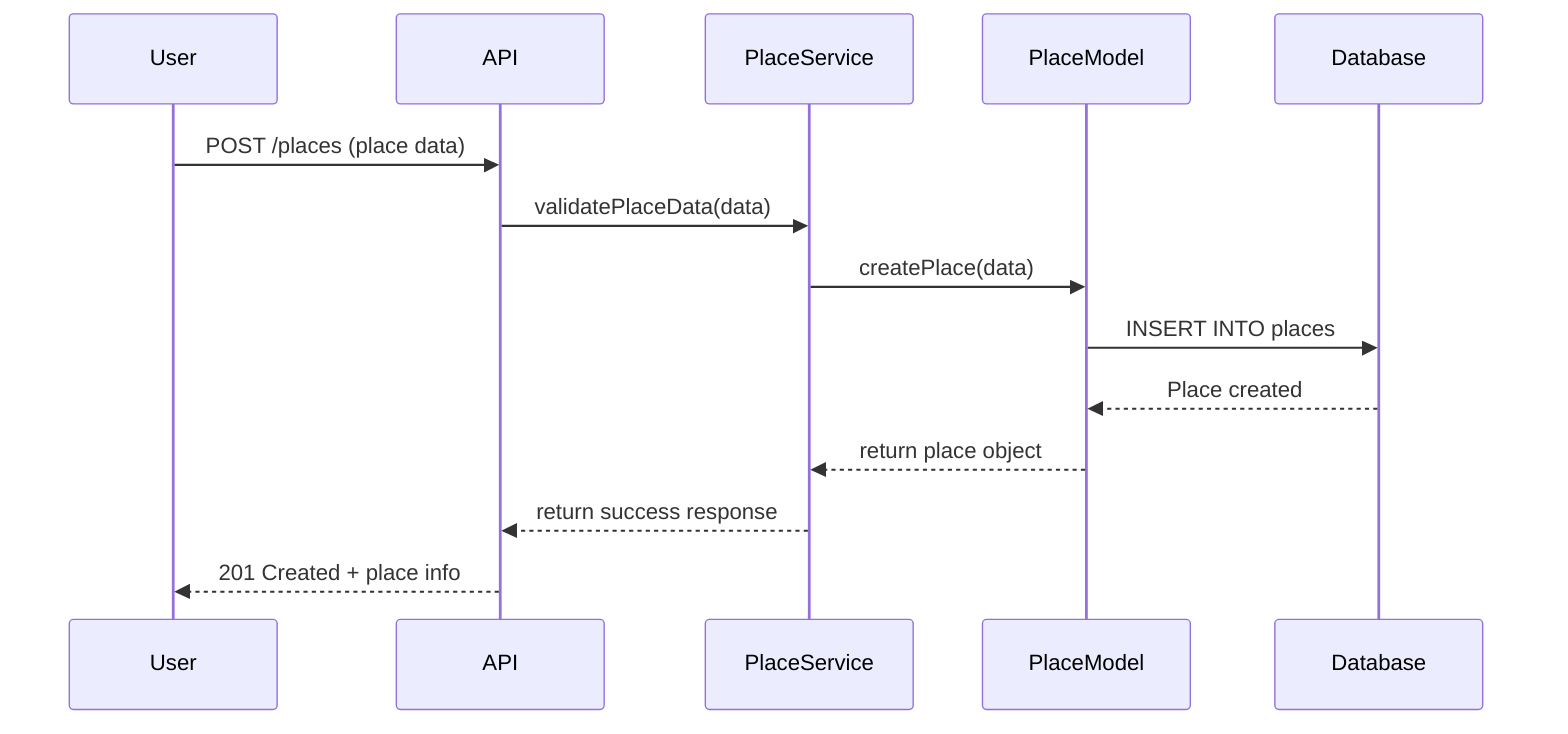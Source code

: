 sequenceDiagram
    participant User
    participant API
    participant PlaceService
    participant PlaceModel
    participant Database

    User->>API: POST /places (place data)
    API->>PlaceService: validatePlaceData(data)
    PlaceService->>PlaceModel: createPlace(data)
    PlaceModel->>Database: INSERT INTO places
    Database-->>PlaceModel: Place created
    PlaceModel-->>PlaceService: return place object
    PlaceService-->>API: return success response
    API-->>User: 201 Created + place info